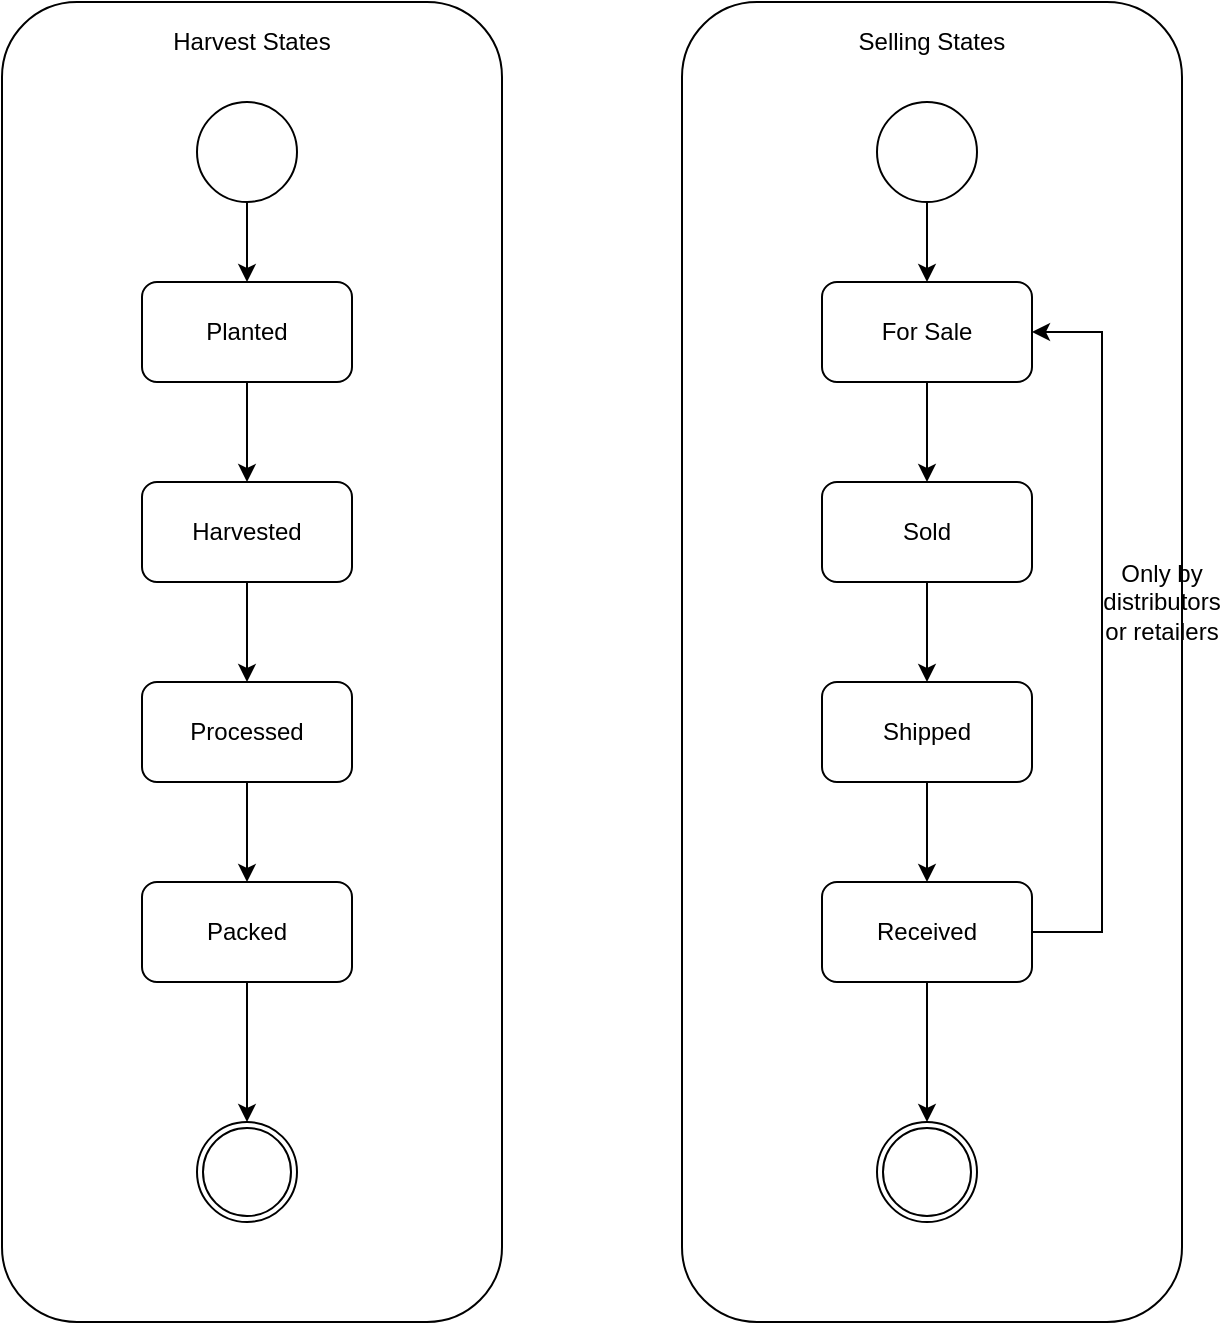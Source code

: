 <mxfile version="13.1.1" type="device"><diagram id="prtHgNgQTEPvFCAcTncT" name="Page-1"><mxGraphModel dx="8350" dy="5500" grid="1" gridSize="10" guides="1" tooltips="1" connect="1" arrows="1" fold="1" page="1" pageScale="1" pageWidth="827" pageHeight="1169" math="0" shadow="0"><root><mxCell id="0"/><mxCell id="1" parent="0"/><mxCell id="5WPi_bId8-p77mTzw_M4-1" value="" style="rounded=1;whiteSpace=wrap;html=1;" vertex="1" parent="1"><mxGeometry x="50" y="40" width="250" height="660" as="geometry"/></mxCell><mxCell id="5WPi_bId8-p77mTzw_M4-2" value="Harvest States" style="text;html=1;strokeColor=none;fillColor=none;align=center;verticalAlign=middle;whiteSpace=wrap;rounded=0;" vertex="1" parent="1"><mxGeometry x="120" y="50" width="110" height="20" as="geometry"/></mxCell><mxCell id="5WPi_bId8-p77mTzw_M4-5" value="" style="edgeStyle=orthogonalEdgeStyle;rounded=0;orthogonalLoop=1;jettySize=auto;html=1;" edge="1" parent="1" source="5WPi_bId8-p77mTzw_M4-3" target="5WPi_bId8-p77mTzw_M4-4"><mxGeometry relative="1" as="geometry"/></mxCell><mxCell id="5WPi_bId8-p77mTzw_M4-3" value="Planted" style="rounded=1;whiteSpace=wrap;html=1;" vertex="1" parent="1"><mxGeometry x="120" y="180" width="105" height="50" as="geometry"/></mxCell><mxCell id="5WPi_bId8-p77mTzw_M4-7" value="" style="edgeStyle=orthogonalEdgeStyle;rounded=0;orthogonalLoop=1;jettySize=auto;html=1;" edge="1" parent="1" source="5WPi_bId8-p77mTzw_M4-4" target="5WPi_bId8-p77mTzw_M4-6"><mxGeometry relative="1" as="geometry"/></mxCell><mxCell id="5WPi_bId8-p77mTzw_M4-4" value="Harvested" style="rounded=1;whiteSpace=wrap;html=1;" vertex="1" parent="1"><mxGeometry x="120" y="280" width="105" height="50" as="geometry"/></mxCell><mxCell id="5WPi_bId8-p77mTzw_M4-9" value="" style="edgeStyle=orthogonalEdgeStyle;rounded=0;orthogonalLoop=1;jettySize=auto;html=1;" edge="1" parent="1" source="5WPi_bId8-p77mTzw_M4-6" target="5WPi_bId8-p77mTzw_M4-8"><mxGeometry relative="1" as="geometry"/></mxCell><mxCell id="5WPi_bId8-p77mTzw_M4-6" value="Processed" style="rounded=1;whiteSpace=wrap;html=1;" vertex="1" parent="1"><mxGeometry x="120" y="380" width="105" height="50" as="geometry"/></mxCell><mxCell id="5WPi_bId8-p77mTzw_M4-24" value="" style="edgeStyle=orthogonalEdgeStyle;rounded=0;orthogonalLoop=1;jettySize=auto;html=1;" edge="1" parent="1" source="5WPi_bId8-p77mTzw_M4-8" target="5WPi_bId8-p77mTzw_M4-22"><mxGeometry relative="1" as="geometry"/></mxCell><mxCell id="5WPi_bId8-p77mTzw_M4-8" value="Packed" style="rounded=1;whiteSpace=wrap;html=1;" vertex="1" parent="1"><mxGeometry x="120" y="480" width="105" height="50" as="geometry"/></mxCell><mxCell id="5WPi_bId8-p77mTzw_M4-21" value="" style="edgeStyle=orthogonalEdgeStyle;rounded=0;orthogonalLoop=1;jettySize=auto;html=1;entryX=0.5;entryY=0;entryDx=0;entryDy=0;" edge="1" parent="1" source="5WPi_bId8-p77mTzw_M4-19" target="5WPi_bId8-p77mTzw_M4-3"><mxGeometry relative="1" as="geometry"><mxPoint x="67.5" y="85" as="targetPoint"/></mxGeometry></mxCell><mxCell id="5WPi_bId8-p77mTzw_M4-19" value="" style="shape=mxgraph.bpmn.shape;html=1;verticalLabelPosition=bottom;labelBackgroundColor=#ffffff;verticalAlign=top;align=center;perimeter=ellipsePerimeter;outlineConnect=0;outline=standard;symbol=general;" vertex="1" parent="1"><mxGeometry x="147.5" y="90" width="50" height="50" as="geometry"/></mxCell><mxCell id="5WPi_bId8-p77mTzw_M4-22" value="" style="shape=mxgraph.bpmn.shape;html=1;verticalLabelPosition=bottom;labelBackgroundColor=#ffffff;verticalAlign=top;align=center;perimeter=ellipsePerimeter;outlineConnect=0;outline=throwing;symbol=general;" vertex="1" parent="1"><mxGeometry x="147.5" y="600" width="50" height="50" as="geometry"/></mxCell><mxCell id="5WPi_bId8-p77mTzw_M4-26" value="" style="rounded=1;whiteSpace=wrap;html=1;" vertex="1" parent="1"><mxGeometry x="390" y="40" width="250" height="660" as="geometry"/></mxCell><mxCell id="5WPi_bId8-p77mTzw_M4-27" value="Selling States" style="text;html=1;strokeColor=none;fillColor=none;align=center;verticalAlign=middle;whiteSpace=wrap;rounded=0;" vertex="1" parent="1"><mxGeometry x="460" y="50" width="110" height="20" as="geometry"/></mxCell><mxCell id="5WPi_bId8-p77mTzw_M4-28" value="" style="edgeStyle=orthogonalEdgeStyle;rounded=0;orthogonalLoop=1;jettySize=auto;html=1;" edge="1" parent="1" source="5WPi_bId8-p77mTzw_M4-29" target="5WPi_bId8-p77mTzw_M4-31"><mxGeometry relative="1" as="geometry"/></mxCell><mxCell id="5WPi_bId8-p77mTzw_M4-29" value="For Sale" style="rounded=1;whiteSpace=wrap;html=1;" vertex="1" parent="1"><mxGeometry x="460" y="180" width="105" height="50" as="geometry"/></mxCell><mxCell id="5WPi_bId8-p77mTzw_M4-30" value="" style="edgeStyle=orthogonalEdgeStyle;rounded=0;orthogonalLoop=1;jettySize=auto;html=1;" edge="1" parent="1" source="5WPi_bId8-p77mTzw_M4-31" target="5WPi_bId8-p77mTzw_M4-33"><mxGeometry relative="1" as="geometry"/></mxCell><mxCell id="5WPi_bId8-p77mTzw_M4-31" value="Sold" style="rounded=1;whiteSpace=wrap;html=1;" vertex="1" parent="1"><mxGeometry x="460" y="280" width="105" height="50" as="geometry"/></mxCell><mxCell id="5WPi_bId8-p77mTzw_M4-32" value="" style="edgeStyle=orthogonalEdgeStyle;rounded=0;orthogonalLoop=1;jettySize=auto;html=1;" edge="1" parent="1" source="5WPi_bId8-p77mTzw_M4-33" target="5WPi_bId8-p77mTzw_M4-35"><mxGeometry relative="1" as="geometry"/></mxCell><mxCell id="5WPi_bId8-p77mTzw_M4-33" value="Shipped" style="rounded=1;whiteSpace=wrap;html=1;" vertex="1" parent="1"><mxGeometry x="460" y="380" width="105" height="50" as="geometry"/></mxCell><mxCell id="5WPi_bId8-p77mTzw_M4-34" value="" style="edgeStyle=orthogonalEdgeStyle;rounded=0;orthogonalLoop=1;jettySize=auto;html=1;" edge="1" parent="1" source="5WPi_bId8-p77mTzw_M4-35" target="5WPi_bId8-p77mTzw_M4-38"><mxGeometry relative="1" as="geometry"/></mxCell><mxCell id="5WPi_bId8-p77mTzw_M4-40" value="" style="edgeStyle=orthogonalEdgeStyle;rounded=0;orthogonalLoop=1;jettySize=auto;html=1;entryX=1;entryY=0.5;entryDx=0;entryDy=0;" edge="1" parent="1" source="5WPi_bId8-p77mTzw_M4-35" target="5WPi_bId8-p77mTzw_M4-29"><mxGeometry relative="1" as="geometry"><mxPoint x="660" y="505" as="targetPoint"/><Array as="points"><mxPoint x="600" y="505"/><mxPoint x="600" y="205"/></Array></mxGeometry></mxCell><mxCell id="5WPi_bId8-p77mTzw_M4-35" value="Received" style="rounded=1;whiteSpace=wrap;html=1;" vertex="1" parent="1"><mxGeometry x="460" y="480" width="105" height="50" as="geometry"/></mxCell><mxCell id="5WPi_bId8-p77mTzw_M4-36" value="" style="edgeStyle=orthogonalEdgeStyle;rounded=0;orthogonalLoop=1;jettySize=auto;html=1;entryX=0.5;entryY=0;entryDx=0;entryDy=0;" edge="1" parent="1" source="5WPi_bId8-p77mTzw_M4-37" target="5WPi_bId8-p77mTzw_M4-29"><mxGeometry relative="1" as="geometry"><mxPoint x="407.5" y="85" as="targetPoint"/></mxGeometry></mxCell><mxCell id="5WPi_bId8-p77mTzw_M4-37" value="" style="shape=mxgraph.bpmn.shape;html=1;verticalLabelPosition=bottom;labelBackgroundColor=#ffffff;verticalAlign=top;align=center;perimeter=ellipsePerimeter;outlineConnect=0;outline=standard;symbol=general;" vertex="1" parent="1"><mxGeometry x="487.5" y="90" width="50" height="50" as="geometry"/></mxCell><mxCell id="5WPi_bId8-p77mTzw_M4-38" value="" style="shape=mxgraph.bpmn.shape;html=1;verticalLabelPosition=bottom;labelBackgroundColor=#ffffff;verticalAlign=top;align=center;perimeter=ellipsePerimeter;outlineConnect=0;outline=throwing;symbol=general;" vertex="1" parent="1"><mxGeometry x="487.5" y="600" width="50" height="50" as="geometry"/></mxCell><mxCell id="5WPi_bId8-p77mTzw_M4-41" value="Only by distributors or retailers" style="text;html=1;strokeColor=none;fillColor=none;align=center;verticalAlign=middle;whiteSpace=wrap;rounded=0;" vertex="1" parent="1"><mxGeometry x="610" y="330" width="40" height="20" as="geometry"/></mxCell></root></mxGraphModel></diagram></mxfile>
